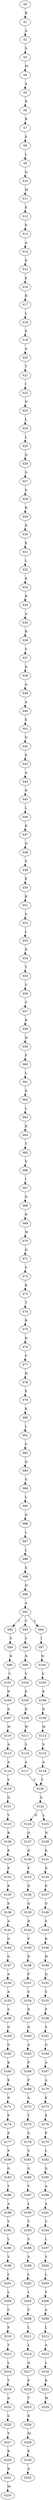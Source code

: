 strict digraph  {
	S0 -> S1 [ label = R ];
	S1 -> S2 [ label = A ];
	S2 -> S3 [ label = S ];
	S3 -> S4 [ label = M ];
	S4 -> S5 [ label = A ];
	S5 -> S6 [ label = R ];
	S6 -> S7 [ label = R ];
	S7 -> S8 [ label = E ];
	S8 -> S9 [ label = L ];
	S9 -> S10 [ label = Q ];
	S10 -> S11 [ label = M ];
	S11 -> S12 [ label = E ];
	S12 -> S13 [ label = E ];
	S13 -> S14 [ label = A ];
	S14 -> S15 [ label = K ];
	S15 -> S16 [ label = E ];
	S16 -> S17 [ label = R ];
	S17 -> S18 [ label = L ];
	S18 -> S19 [ label = E ];
	S19 -> S20 [ label = A ];
	S20 -> S21 [ label = T ];
	S21 -> S22 [ label = I ];
	S22 -> S23 [ label = N ];
	S23 -> S24 [ label = L ];
	S24 -> S25 [ label = L ];
	S25 -> S26 [ label = Q ];
	S26 -> S27 [ label = G ];
	S27 -> S28 [ label = E ];
	S28 -> S29 [ label = R ];
	S29 -> S30 [ label = D ];
	S30 -> S31 [ label = E ];
	S31 -> S32 [ label = L ];
	S32 -> S33 [ label = E ];
	S33 -> S34 [ label = R ];
	S34 -> S35 [ label = A ];
	S35 -> S36 [ label = R ];
	S36 -> S37 [ label = S ];
	S37 -> S38 [ label = K ];
	S38 -> S39 [ label = A ];
	S39 -> S40 [ label = A ];
	S40 -> S41 [ label = E ];
	S41 -> S42 [ label = G ];
	S42 -> S43 [ label = E ];
	S43 -> S44 [ label = A ];
	S44 -> S45 [ label = R ];
	S45 -> S46 [ label = L ];
	S46 -> S47 [ label = K ];
	S47 -> S48 [ label = Q ];
	S48 -> S49 [ label = S ];
	S49 -> S50 [ label = E ];
	S50 -> S51 [ label = K ];
	S51 -> S52 [ label = G ];
	S52 -> S53 [ label = L ];
	S53 -> S54 [ label = D ];
	S54 -> S55 [ label = T ];
	S55 -> S56 [ label = V ];
	S56 -> S57 [ label = T ];
	S57 -> S58 [ label = R ];
	S58 -> S59 [ label = N ];
	S59 -> S60 [ label = F ];
	S60 -> S61 [ label = L ];
	S61 -> S62 [ label = K ];
	S62 -> S63 [ label = L ];
	S63 -> S64 [ label = K ];
	S64 -> S65 [ label = T ];
	S65 -> S66 [ label = S ];
	S66 -> S67 [ label = I ];
	S67 -> S68 [ label = D ];
	S68 -> S69 [ label = R ];
	S69 -> S70 [ label = M ];
	S70 -> S71 [ label = Q ];
	S71 -> S72 [ label = V ];
	S72 -> S73 [ label = K ];
	S73 -> S74 [ label = T ];
	S74 -> S75 [ label = R ];
	S75 -> S76 [ label = D ];
	S76 -> S77 [ label = V ];
	S77 -> S78 [ label = H ];
	S78 -> S79 [ label = E ];
	S79 -> S80 [ label = K ];
	S80 -> S81 [ label = L ];
	S81 -> S82 [ label = G ];
	S82 -> S83 [ label = Q ];
	S83 -> S84 [ label = G ];
	S84 -> S85 [ label = L ];
	S85 -> S86 [ label = Q ];
	S86 -> S87 [ label = L ];
	S87 -> S88 [ label = L ];
	S88 -> S89 [ label = G ];
	S89 -> S90 [ label = H ];
	S90 -> S91 [ label = A ];
	S91 -> S92 [ label = I ];
	S91 -> S93 [ label = V ];
	S91 -> S94 [ label = L ];
	S92 -> S95 [ label = V ];
	S93 -> S96 [ label = V ];
	S94 -> S97 [ label = I ];
	S95 -> S98 [ label = N ];
	S96 -> S99 [ label = N ];
	S97 -> S100 [ label = N ];
	S98 -> S101 [ label = V ];
	S99 -> S102 [ label = V ];
	S100 -> S103 [ label = V ];
	S101 -> S104 [ label = D ];
	S102 -> S105 [ label = E ];
	S103 -> S106 [ label = E ];
	S104 -> S107 [ label = D ];
	S105 -> S108 [ label = D ];
	S106 -> S109 [ label = D ];
	S107 -> S110 [ label = W ];
	S108 -> S111 [ label = W ];
	S109 -> S112 [ label = W ];
	S110 -> S113 [ label = A ];
	S111 -> S114 [ label = S ];
	S112 -> S115 [ label = S ];
	S113 -> S116 [ label = A ];
	S114 -> S117 [ label = A ];
	S115 -> S118 [ label = A ];
	S116 -> S119 [ label = Y ];
	S117 -> S120 [ label = Y ];
	S118 -> S120 [ label = Y ];
	S119 -> S121 [ label = Q ];
	S120 -> S122 [ label = Q ];
	S121 -> S123 [ label = V ];
	S122 -> S124 [ label = D ];
	S122 -> S125 [ label = L ];
	S123 -> S126 [ label = R ];
	S124 -> S127 [ label = Q ];
	S125 -> S128 [ label = N ];
	S126 -> S129 [ label = K ];
	S127 -> S130 [ label = D ];
	S128 -> S131 [ label = K ];
	S129 -> S132 [ label = E ];
	S130 -> S133 [ label = P ];
	S131 -> S134 [ label = D ];
	S132 -> S135 [ label = K ];
	S133 -> S136 [ label = D ];
	S134 -> S137 [ label = K ];
	S135 -> S138 [ label = S ];
	S136 -> S139 [ label = Q ];
	S137 -> S140 [ label = G ];
	S138 -> S141 [ label = A ];
	S139 -> S142 [ label = D ];
	S140 -> S143 [ label = S ];
	S141 -> S144 [ label = G ];
	S142 -> S145 [ label = P ];
	S143 -> S146 [ label = R ];
	S144 -> S147 [ label = G ];
	S145 -> S148 [ label = D ];
	S146 -> S149 [ label = H ];
	S147 -> S150 [ label = A ];
	S148 -> S151 [ label = P ];
	S149 -> S152 [ label = Q ];
	S150 -> S153 [ label = A ];
	S151 -> S154 [ label = S ];
	S152 -> S155 [ label = S ];
	S153 -> S156 [ label = S ];
	S154 -> S157 [ label = R ];
	S155 -> S158 [ label = P ];
	S156 -> S159 [ label = G ];
	S157 -> S160 [ label = H ];
	S158 -> S161 [ label = S ];
	S159 -> S162 [ label = G ];
	S160 -> S163 [ label = A ];
	S161 -> S164 [ label = G ];
	S162 -> S165 [ label = K ];
	S163 -> S166 [ label = P ];
	S164 -> S167 [ label = A ];
	S165 -> S168 [ label = K ];
	S166 -> S169 [ label = F ];
	S167 -> S170 [ label = A ];
	S168 -> S171 [ label = D ];
	S169 -> S172 [ label = A ];
	S170 -> S173 [ label = E ];
	S171 -> S174 [ label = F ];
	S172 -> S175 [ label = T ];
	S173 -> S176 [ label = E ];
	S174 -> S177 [ label = P ];
	S175 -> S178 [ label = S ];
	S176 -> S179 [ label = P ];
	S177 -> S180 [ label = F ];
	S178 -> S181 [ label = V ];
	S179 -> S182 [ label = L ];
	S180 -> S183 [ label = G ];
	S181 -> S184 [ label = G ];
	S182 -> S185 [ label = G ];
	S183 -> S186 [ label = T ];
	S184 -> S187 [ label = V ];
	S185 -> S188 [ label = A ];
	S186 -> S189 [ label = A ];
	S187 -> S190 [ label = L ];
	S188 -> S191 [ label = A ];
	S189 -> S192 [ label = V ];
	S190 -> S193 [ label = T ];
	S191 -> S194 [ label = C ];
	S192 -> S195 [ label = L ];
	S193 -> S196 [ label = S ];
	S194 -> S197 [ label = L ];
	S195 -> S198 [ label = V ];
	S196 -> S199 [ label = S ];
	S197 -> S200 [ label = V ];
	S198 -> S201 [ label = L ];
	S199 -> S202 [ label = L ];
	S200 -> S203 [ label = L ];
	S201 -> S204 [ label = L ];
	S202 -> S205 [ label = L ];
	S203 -> S206 [ label = V ];
	S204 -> S207 [ label = C ];
	S205 -> S208 [ label = V ];
	S206 -> S209 [ label = A ];
	S207 -> S210 [ label = F ];
	S208 -> S211 [ label = L ];
	S209 -> S212 [ label = L ];
	S210 -> S213 [ label = T ];
	S211 -> S214 [ label = L ];
	S212 -> S215 [ label = A ];
	S213 -> S216 [ label = L ];
	S214 -> S217 [ label = Q ];
	S215 -> S218 [ label = L ];
	S216 -> S219 [ label = T ];
	S217 -> S220 [ label = P ];
	S218 -> S221 [ label = K ];
	S219 -> S222 [ label = A ];
	S220 -> S223 [ label = T ];
	S221 -> S224 [ label = M ];
	S222 -> S225 [ label = L ];
	S223 -> S226 [ label = K ];
	S225 -> S227 [ label = T ];
	S226 -> S228 [ label = M ];
	S227 -> S229 [ label = R ];
	S228 -> S230 [ label = E ];
	S229 -> S231 [ label = K ];
	S230 -> S232 [ label = A ];
	S231 -> S233 [ label = M ];
}
